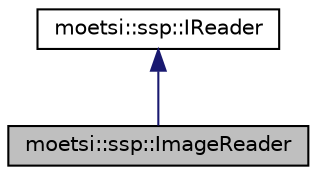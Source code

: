 digraph "moetsi::ssp::ImageReader"
{
 // LATEX_PDF_SIZE
  edge [fontname="Helvetica",fontsize="10",labelfontname="Helvetica",labelfontsize="10"];
  node [fontname="Helvetica",fontsize="10",shape=record];
  Node1 [label="moetsi::ssp::ImageReader",height=0.2,width=0.4,color="black", fillcolor="grey75", style="filled", fontcolor="black",tooltip=" "];
  Node2 -> Node1 [dir="back",color="midnightblue",fontsize="10",style="solid",fontname="Helvetica"];
  Node2 [label="moetsi::ssp::IReader",height=0.2,width=0.4,color="black", fillcolor="white", style="filled",URL="$classmoetsi_1_1ssp_1_1IReader.html",tooltip="SSP reader interface - abstract class."];
}
